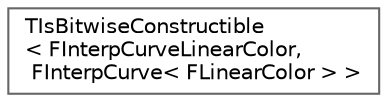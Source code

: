 digraph "Graphical Class Hierarchy"
{
 // INTERACTIVE_SVG=YES
 // LATEX_PDF_SIZE
  bgcolor="transparent";
  edge [fontname=Helvetica,fontsize=10,labelfontname=Helvetica,labelfontsize=10];
  node [fontname=Helvetica,fontsize=10,shape=box,height=0.2,width=0.4];
  rankdir="LR";
  Node0 [id="Node000000",label="TIsBitwiseConstructible\l\< FInterpCurveLinearColor,\l FInterpCurve\< FLinearColor \> \>",height=0.2,width=0.4,color="grey40", fillcolor="white", style="filled",URL="$da/d53/structTIsBitwiseConstructible_3_01FInterpCurveLinearColor_00_01FInterpCurve_3_01FLinearColor_01_4_01_4.html",tooltip=" "];
}

